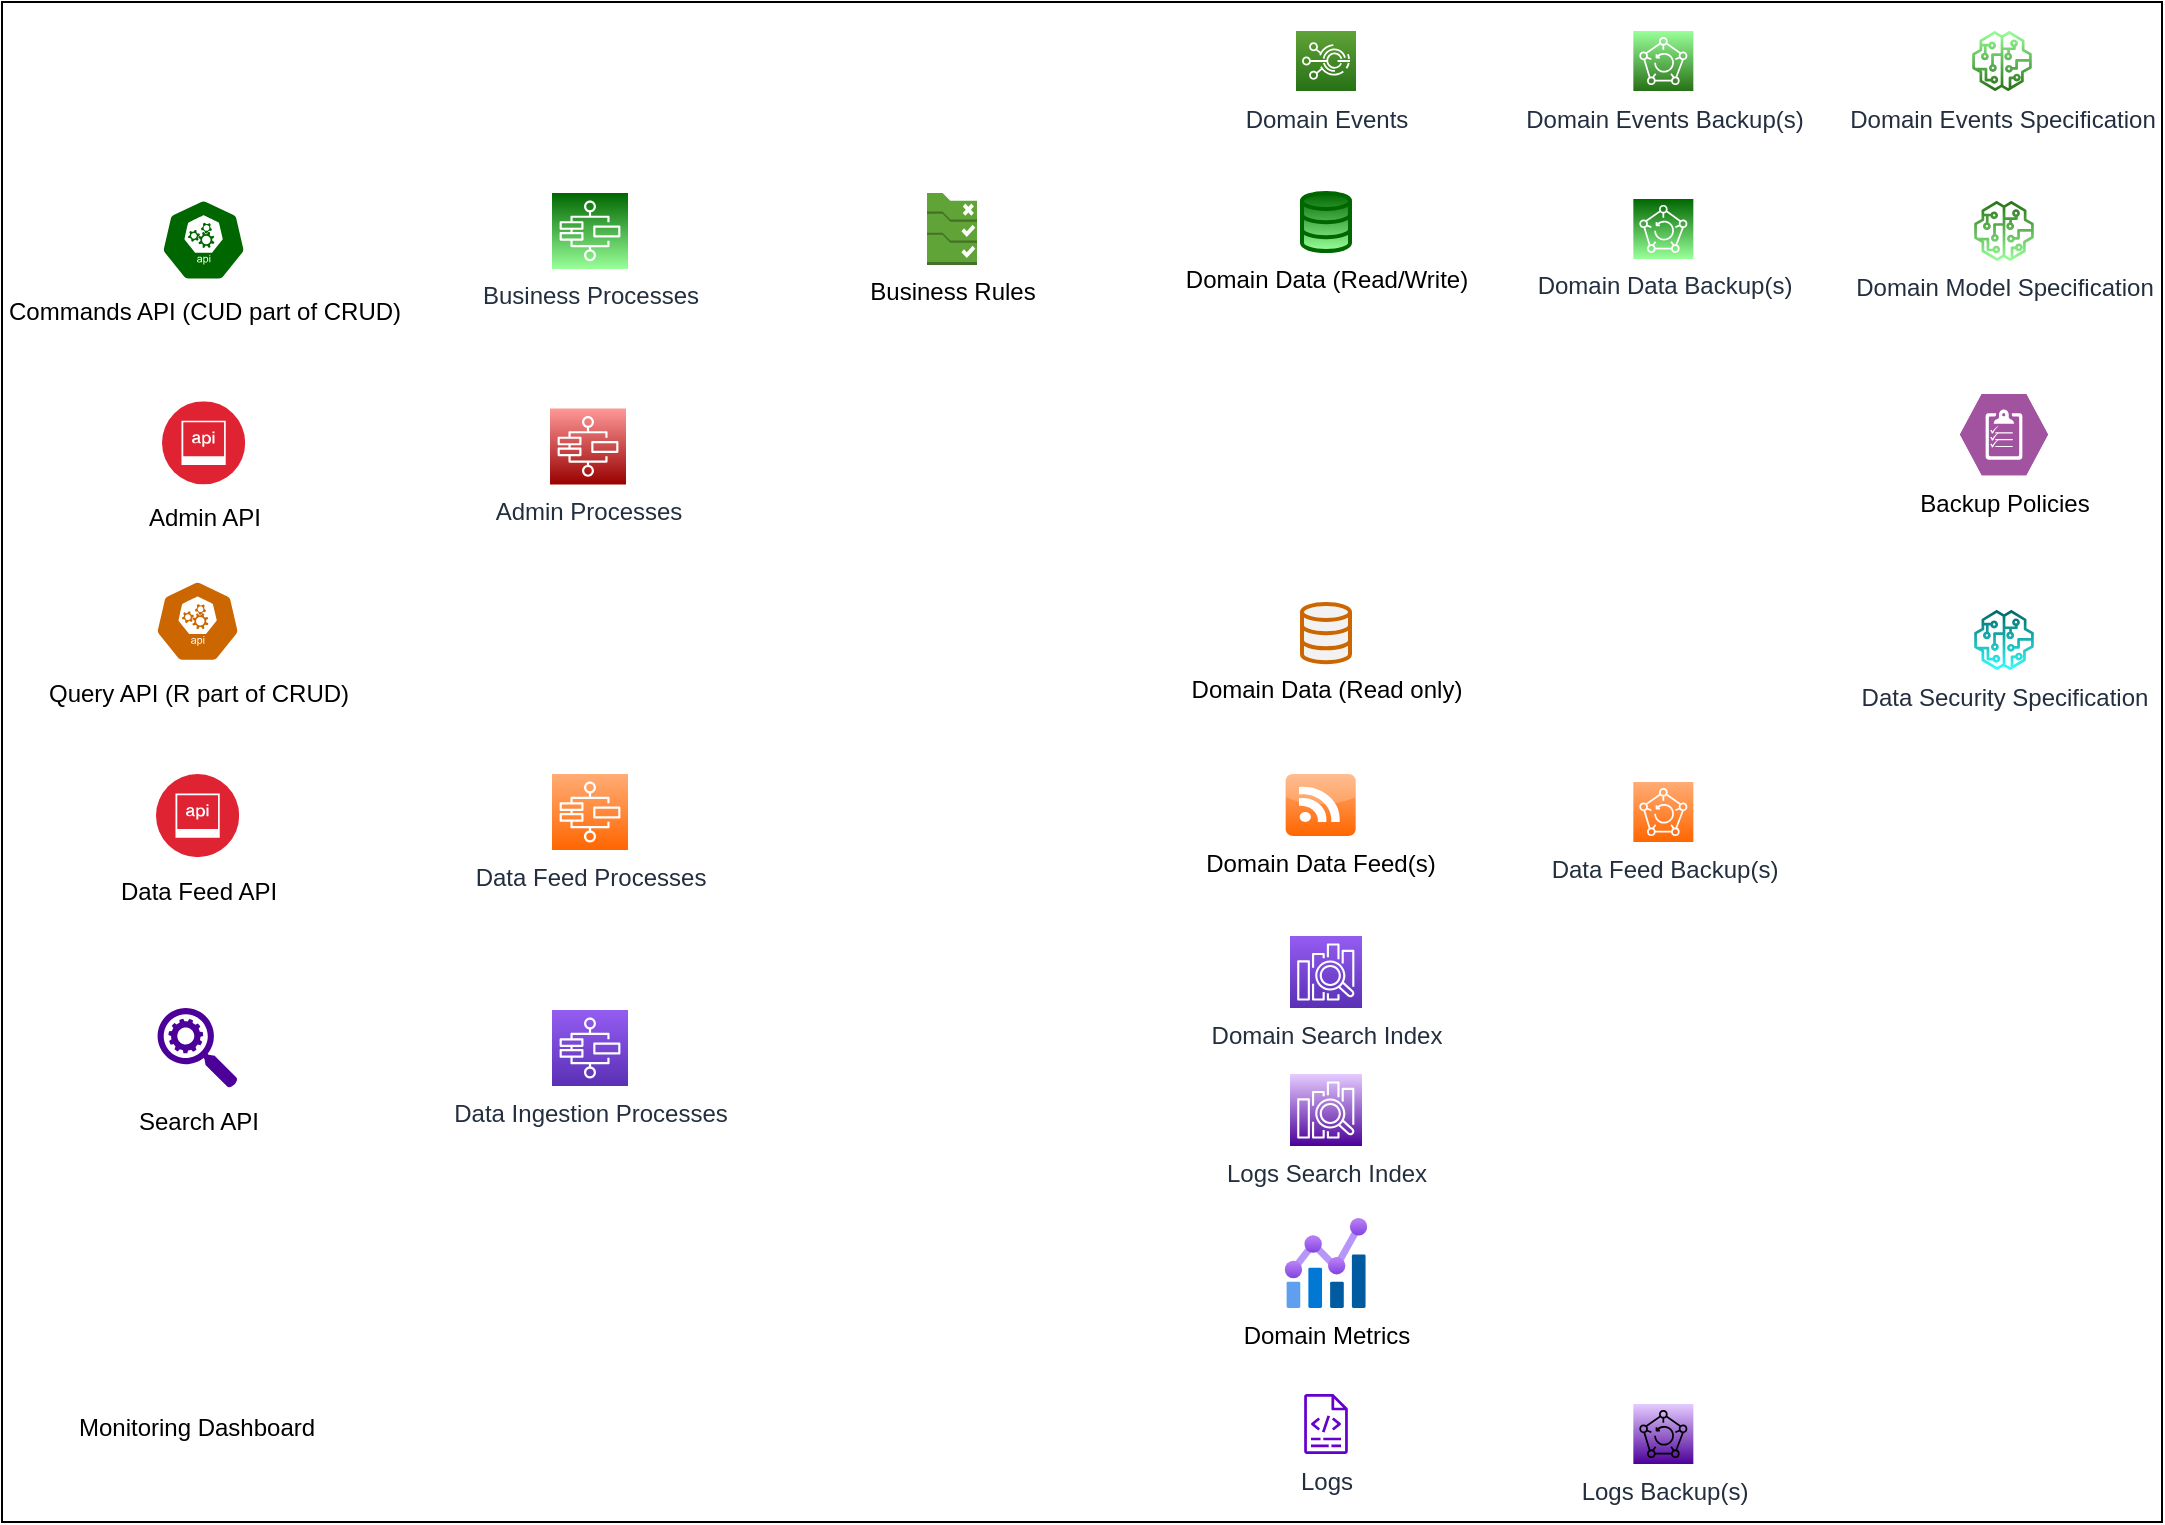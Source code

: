 <mxfile version="18.1.1" type="github" pages="2">
  <diagram id="YpfgOicpe_ktB0YQQekx" name="Big picture view - Business Domain">
    <mxGraphModel dx="1248" dy="804" grid="1" gridSize="10" guides="1" tooltips="1" connect="1" arrows="1" fold="1" page="1" pageScale="1" pageWidth="1169" pageHeight="827" math="0" shadow="0">
      <root>
        <mxCell id="0" />
        <mxCell id="1" parent="0" />
        <mxCell id="rvYusmREHdtUx_hZXpQg-1" value="" style="rounded=0;whiteSpace=wrap;html=1;fillColor=none;" parent="1" vertex="1">
          <mxGeometry x="40" y="34" width="1080" height="760" as="geometry" />
        </mxCell>
        <mxCell id="rvYusmREHdtUx_hZXpQg-4" value="&lt;br&gt;&lt;br&gt;&lt;br&gt;Search API" style="sketch=0;html=1;aspect=fixed;strokeColor=none;shadow=0;align=center;verticalAlign=top;fillColor=#4C0099;shape=mxgraph.gcp2.search_api" parent="1" vertex="1">
          <mxGeometry x="117.8" y="537" width="40" height="40" as="geometry" />
        </mxCell>
        <mxCell id="rvYusmREHdtUx_hZXpQg-5" value="Domain Data (Read/Write)" style="html=1;verticalLabelPosition=bottom;align=center;labelBackgroundColor=#ffffff;verticalAlign=top;strokeWidth=2;strokeColor=#006600;shadow=0;dashed=0;shape=mxgraph.ios7.icons.data;fillColor=#006600;gradientColor=#99FF99;" parent="1" vertex="1">
          <mxGeometry x="690" y="129.45" width="24" height="29.1" as="geometry" />
        </mxCell>
        <mxCell id="rvYusmREHdtUx_hZXpQg-7" value="Domain Search Index" style="sketch=0;points=[[0,0,0],[0.25,0,0],[0.5,0,0],[0.75,0,0],[1,0,0],[0,1,0],[0.25,1,0],[0.5,1,0],[0.75,1,0],[1,1,0],[0,0.25,0],[0,0.5,0],[0,0.75,0],[1,0.25,0],[1,0.5,0],[1,0.75,0]];outlineConnect=0;fontColor=#232F3E;gradientColor=#945DF2;gradientDirection=north;fillColor=#5A30B5;strokeColor=#ffffff;dashed=0;verticalLabelPosition=bottom;verticalAlign=top;align=center;html=1;fontSize=12;fontStyle=0;aspect=fixed;shape=mxgraph.aws4.resourceIcon;resIcon=mxgraph.aws4.elasticsearch_service;" parent="1" vertex="1">
          <mxGeometry x="684.0" y="501" width="36" height="36" as="geometry" />
        </mxCell>
        <mxCell id="rvYusmREHdtUx_hZXpQg-8" value="Domain Data (Read only)" style="html=1;verticalLabelPosition=bottom;align=center;labelBackgroundColor=#ffffff;verticalAlign=top;strokeWidth=2;strokeColor=#CC6600;shadow=0;dashed=0;shape=mxgraph.ios7.icons.data;fillColor=#F2F2F2;" parent="1" vertex="1">
          <mxGeometry x="690" y="335" width="24" height="29.1" as="geometry" />
        </mxCell>
        <mxCell id="rvYusmREHdtUx_hZXpQg-9" value="Logs" style="sketch=0;outlineConnect=0;fontColor=#232F3E;gradientColor=none;fillColor=#6600CC;strokeColor=none;dashed=0;verticalLabelPosition=bottom;verticalAlign=top;align=center;html=1;fontSize=12;fontStyle=0;aspect=fixed;pointerEvents=1;shape=mxgraph.aws4.logs;" parent="1" vertex="1">
          <mxGeometry x="681.83" y="730" width="40.34" height="30" as="geometry" />
        </mxCell>
        <mxCell id="rvYusmREHdtUx_hZXpQg-10" value="Logs Search Index" style="sketch=0;points=[[0,0,0],[0.25,0,0],[0.5,0,0],[0.75,0,0],[1,0,0],[0,1,0],[0.25,1,0],[0.5,1,0],[0.75,1,0],[1,1,0],[0,0.25,0],[0,0.5,0],[0,0.75,0],[1,0.25,0],[1,0.5,0],[1,0.75,0]];outlineConnect=0;fontColor=#232F3E;gradientColor=#E5CCFF;gradientDirection=north;fillColor=#4C0099;strokeColor=#ffffff;dashed=0;verticalLabelPosition=bottom;verticalAlign=top;align=center;html=1;fontSize=12;fontStyle=0;aspect=fixed;shape=mxgraph.aws4.resourceIcon;resIcon=mxgraph.aws4.elasticsearch_service;" parent="1" vertex="1">
          <mxGeometry x="684" y="570" width="36" height="36" as="geometry" />
        </mxCell>
        <mxCell id="rvYusmREHdtUx_hZXpQg-11" value="Business Processes" style="sketch=0;points=[[0,0,0],[0.25,0,0],[0.5,0,0],[0.75,0,0],[1,0,0],[0,1,0],[0.25,1,0],[0.5,1,0],[0.75,1,0],[1,1,0],[0,0.25,0],[0,0.5,0],[0,0.75,0],[1,0.25,0],[1,0.5,0],[1,0.75,0]];outlineConnect=0;fontColor=#232F3E;gradientColor=#99FF99;gradientDirection=south;fillColor=#006600;strokeColor=#ffffff;dashed=0;verticalLabelPosition=bottom;verticalAlign=top;align=center;html=1;fontSize=12;fontStyle=0;aspect=fixed;shape=mxgraph.aws4.resourceIcon;resIcon=mxgraph.aws4.step_functions;" parent="1" vertex="1">
          <mxGeometry x="315" y="129.45" width="38" height="38" as="geometry" />
        </mxCell>
        <mxCell id="rvYusmREHdtUx_hZXpQg-14" value="Domain Events" style="sketch=0;points=[[0,0,0],[0.25,0,0],[0.5,0,0],[0.75,0,0],[1,0,0],[0,1,0],[0.25,1,0],[0.5,1,0],[0.75,1,0],[1,1,0],[0,0.25,0],[0,0.5,0],[0,0.75,0],[1,0.25,0],[1,0.5,0],[1,0.75,0]];outlineConnect=0;fontColor=#232F3E;gradientColor=#60A337;gradientDirection=north;fillColor=#277116;strokeColor=#ffffff;dashed=0;verticalLabelPosition=bottom;verticalAlign=top;align=center;html=1;fontSize=12;fontStyle=0;aspect=fixed;shape=mxgraph.aws4.resourceIcon;resIcon=mxgraph.aws4.iot_events;" parent="1" vertex="1">
          <mxGeometry x="687" y="48.5" width="30" height="30" as="geometry" />
        </mxCell>
        <mxCell id="rvYusmREHdtUx_hZXpQg-16" value="Monitoring Dashboard" style="shape=image;html=1;verticalAlign=top;verticalLabelPosition=bottom;labelBackgroundColor=#ffffff;imageAspect=0;aspect=fixed;image=https://cdn1.iconfinder.com/data/icons/business-and-finance-20/200/vector_65_11-128.png;strokeColor=#006600;fillColor=#B0084D;gradientColor=#FF0C70;" parent="1" vertex="1">
          <mxGeometry x="106.8" y="673" width="60" height="60" as="geometry" />
        </mxCell>
        <mxCell id="rvYusmREHdtUx_hZXpQg-17" value="Domain Metrics" style="aspect=fixed;html=1;points=[];align=center;image;fontSize=12;image=img/lib/azure2/management_governance/Metrics.svg;strokeColor=#006600;fillColor=#B0084D;gradientColor=#FF0C70;" parent="1" vertex="1">
          <mxGeometry x="681.23" y="642" width="41.54" height="45" as="geometry" />
        </mxCell>
        <mxCell id="rvYusmREHdtUx_hZXpQg-20" value="&lt;font color=&quot;#000000&quot;&gt;Admin API&lt;/font&gt;" style="aspect=fixed;perimeter=ellipsePerimeter;html=1;align=center;shadow=0;dashed=0;fontColor=#4277BB;labelBackgroundColor=#ffffff;fontSize=12;spacingTop=3;image;image=img/lib/ibm/security/api_security.svg;strokeColor=#006600;fillColor=#B0084D;gradientColor=#FF0C70;" parent="1" vertex="1">
          <mxGeometry x="120" y="233.6" width="41.6" height="41.6" as="geometry" />
        </mxCell>
        <mxCell id="rvYusmREHdtUx_hZXpQg-23" value="Admin Processes" style="sketch=0;points=[[0,0,0],[0.25,0,0],[0.5,0,0],[0.75,0,0],[1,0,0],[0,1,0],[0.25,1,0],[0.5,1,0],[0.75,1,0],[1,1,0],[0,0.25,0],[0,0.5,0],[0,0.75,0],[1,0.25,0],[1,0.5,0],[1,0.75,0]];outlineConnect=0;fontColor=#232F3E;gradientColor=#FF9999;gradientDirection=north;fillColor=#990000;strokeColor=#ffffff;dashed=0;verticalLabelPosition=bottom;verticalAlign=top;align=center;html=1;fontSize=12;fontStyle=0;aspect=fixed;shape=mxgraph.aws4.resourceIcon;resIcon=mxgraph.aws4.step_functions;" parent="1" vertex="1">
          <mxGeometry x="314" y="237.2" width="38" height="38" as="geometry" />
        </mxCell>
        <mxCell id="rvYusmREHdtUx_hZXpQg-26" value="Domain Events Backup(s)" style="sketch=0;points=[[0,0,0],[0.25,0,0],[0.5,0,0],[0.75,0,0],[1,0,0],[0,1,0],[0.25,1,0],[0.5,1,0],[0.75,1,0],[1,1,0],[0,0.25,0],[0,0.5,0],[0,0.75,0],[1,0.25,0],[1,0.5,0],[1,0.75,0]];outlineConnect=0;fontColor=#232F3E;gradientColor=#99FF99;gradientDirection=north;fillColor=#277116;strokeColor=#ffffff;dashed=0;verticalLabelPosition=bottom;verticalAlign=top;align=center;html=1;fontSize=12;fontStyle=0;aspect=fixed;shape=mxgraph.aws4.resourceIcon;resIcon=mxgraph.aws4.backup;" parent="1" vertex="1">
          <mxGeometry x="855.67" y="48.5" width="30" height="30" as="geometry" />
        </mxCell>
        <mxCell id="rvYusmREHdtUx_hZXpQg-27" value="Domain Data&amp;nbsp;Backup(s)" style="sketch=0;points=[[0,0,0],[0.25,0,0],[0.5,0,0],[0.75,0,0],[1,0,0],[0,1,0],[0.25,1,0],[0.5,1,0],[0.75,1,0],[1,1,0],[0,0.25,0],[0,0.5,0],[0,0.75,0],[1,0.25,0],[1,0.5,0],[1,0.75,0]];outlineConnect=0;fontColor=#232F3E;gradientColor=#99FF99;gradientDirection=south;fillColor=#006600;strokeColor=#FFFFFF;dashed=0;verticalLabelPosition=bottom;verticalAlign=top;align=center;html=1;fontSize=12;fontStyle=0;aspect=fixed;shape=mxgraph.aws4.resourceIcon;resIcon=mxgraph.aws4.backup;" parent="1" vertex="1">
          <mxGeometry x="855.67" y="132.45" width="30" height="30" as="geometry" />
        </mxCell>
        <mxCell id="rvYusmREHdtUx_hZXpQg-28" value="Logs Backup(s)" style="sketch=0;points=[[0,0,0],[0.25,0,0],[0.5,0,0],[0.75,0,0],[1,0,0],[0,1,0],[0.25,1,0],[0.5,1,0],[0.75,1,0],[1,1,0],[0,0.25,0],[0,0.5,0],[0,0.75,0],[1,0.25,0],[1,0.5,0],[1,0.75,0]];outlineConnect=0;fontColor=#232F3E;gradientColor=#E5CCFF;gradientDirection=north;fillColor=#4C0099;strokeColor=none;dashed=0;verticalLabelPosition=bottom;verticalAlign=top;align=center;html=1;fontSize=12;fontStyle=0;aspect=fixed;shape=mxgraph.aws4.resourceIcon;resIcon=mxgraph.aws4.backup;" parent="1" vertex="1">
          <mxGeometry x="855.67" y="735" width="30" height="30" as="geometry" />
        </mxCell>
        <mxCell id="rvYusmREHdtUx_hZXpQg-31" value="Domain Events Specification" style="sketch=0;outlineConnect=0;fontColor=#232F3E;gradientColor=#99FF99;fillColor=#277116;strokeColor=none;dashed=0;verticalLabelPosition=bottom;verticalAlign=top;align=center;html=1;fontSize=12;fontStyle=0;aspect=fixed;pointerEvents=1;shape=mxgraph.aws4.sagemaker_model;gradientDirection=north;" parent="1" vertex="1">
          <mxGeometry x="1025" y="48.5" width="30" height="30" as="geometry" />
        </mxCell>
        <mxCell id="rvYusmREHdtUx_hZXpQg-32" value="Domain Model Specification" style="sketch=0;outlineConnect=0;fontColor=#232F3E;gradientColor=#99FF99;fillColor=#277116;strokeColor=none;dashed=0;verticalLabelPosition=bottom;verticalAlign=top;align=center;html=1;fontSize=12;fontStyle=0;aspect=fixed;pointerEvents=1;shape=mxgraph.aws4.sagemaker_model;gradientDirection=south;" parent="1" vertex="1">
          <mxGeometry x="1026" y="133.45" width="30" height="30" as="geometry" />
        </mxCell>
        <mxCell id="rvYusmREHdtUx_hZXpQg-36" value="Business Rules" style="outlineConnect=0;dashed=0;verticalLabelPosition=bottom;verticalAlign=top;align=center;html=1;shape=mxgraph.aws3.config_rule;fillColor=#60A337;gradientColor=none;fontColor=#000000;strokeColor=#006600;strokeWidth=4;" parent="1" vertex="1">
          <mxGeometry x="502.5" y="129.45" width="25" height="36" as="geometry" />
        </mxCell>
        <mxCell id="9aHXhwYlm7oNs_h8yyvi-1" value="Backup Policies" style="verticalLabelPosition=bottom;sketch=0;html=1;fillColor=#A153A0;strokeColor=#ffffff;verticalAlign=top;align=center;points=[[0,0.5,0],[0.125,0.25,0],[0.25,0,0],[0.5,0,0],[0.75,0,0],[0.875,0.25,0],[1,0.5,0],[0.875,0.75,0],[0.75,1,0],[0.5,1,0],[0.125,0.75,0]];pointerEvents=1;shape=mxgraph.cisco_safe.compositeIcon;bgIcon=mxgraph.cisco_safe.design.blank_device;resIcon=mxgraph.cisco_safe.design.policy;fontColor=#000000;" vertex="1" parent="1">
          <mxGeometry x="1019" y="230.0" width="44" height="40.6" as="geometry" />
        </mxCell>
        <mxCell id="9aHXhwYlm7oNs_h8yyvi-2" value="Data Security Specification" style="sketch=0;outlineConnect=0;fontColor=#232F3E;gradientColor=#33FFFF;fillColor=#006666;strokeColor=none;dashed=0;verticalLabelPosition=bottom;verticalAlign=top;align=center;html=1;fontSize=12;fontStyle=0;aspect=fixed;pointerEvents=1;shape=mxgraph.aws4.sagemaker_model;gradientDirection=south;" vertex="1" parent="1">
          <mxGeometry x="1026" y="338" width="30" height="30" as="geometry" />
        </mxCell>
        <mxCell id="9aHXhwYlm7oNs_h8yyvi-3" value="Domain Data Feed(s)" style="dashed=0;outlineConnect=0;html=1;align=center;labelPosition=center;verticalLabelPosition=bottom;verticalAlign=top;shape=mxgraph.webicons.feed;fillColor=#FFAC75;gradientColor=#FF6600;fontColor=#000000;strokeColor=#CC6600;strokeWidth=4;" vertex="1" parent="1">
          <mxGeometry x="681.83" y="420" width="35" height="31" as="geometry" />
        </mxCell>
        <mxCell id="9aHXhwYlm7oNs_h8yyvi-5" value="Data Feed Processes" style="sketch=0;points=[[0,0,0],[0.25,0,0],[0.5,0,0],[0.75,0,0],[1,0,0],[0,1,0],[0.25,1,0],[0.5,1,0],[0.75,1,0],[1,1,0],[0,0.25,0],[0,0.5,0],[0,0.75,0],[1,0.25,0],[1,0.5,0],[1,0.75,0]];outlineConnect=0;fontColor=#232F3E;gradientColor=#FF6600;gradientDirection=south;fillColor=#FFAC75;strokeColor=#FFFFFF;dashed=0;verticalLabelPosition=bottom;verticalAlign=top;align=center;html=1;fontSize=12;fontStyle=0;aspect=fixed;shape=mxgraph.aws4.resourceIcon;resIcon=mxgraph.aws4.step_functions;" vertex="1" parent="1">
          <mxGeometry x="315" y="420.0" width="38" height="38" as="geometry" />
        </mxCell>
        <mxCell id="9aHXhwYlm7oNs_h8yyvi-6" value="Data Ingestion Processes" style="sketch=0;points=[[0,0,0],[0.25,0,0],[0.5,0,0],[0.75,0,0],[1,0,0],[0,1,0],[0.25,1,0],[0.5,1,0],[0.75,1,0],[1,1,0],[0,0.25,0],[0,0.5,0],[0,0.75,0],[1,0.25,0],[1,0.5,0],[1,0.75,0]];outlineConnect=0;fontColor=#232F3E;gradientColor=#945DF2;gradientDirection=north;fillColor=#5A30B5;strokeColor=#FFFFFF;dashed=0;verticalLabelPosition=bottom;verticalAlign=top;align=center;html=1;fontSize=12;fontStyle=0;aspect=fixed;shape=mxgraph.aws4.resourceIcon;resIcon=mxgraph.aws4.step_functions;" vertex="1" parent="1">
          <mxGeometry x="315" y="538" width="38" height="38" as="geometry" />
        </mxCell>
        <mxCell id="9aHXhwYlm7oNs_h8yyvi-7" value="&lt;br&gt;&lt;br&gt;&lt;br&gt;&lt;br&gt;&lt;br&gt;Commands API (CUD part of CRUD)" style="sketch=0;html=1;dashed=0;whitespace=wrap;fillColor=#006600;strokeColor=#ffffff;points=[[0.005,0.63,0],[0.1,0.2,0],[0.9,0.2,0],[0.5,0,0],[0.995,0.63,0],[0.72,0.99,0],[0.5,1,0],[0.28,0.99,0]];shape=mxgraph.kubernetes.icon;prIcon=api;fontColor=#000000;gradientColor=#99FF99;" vertex="1" parent="1">
          <mxGeometry x="118.8" y="132.45" width="44" height="41" as="geometry" />
        </mxCell>
        <mxCell id="9aHXhwYlm7oNs_h8yyvi-8" value="&lt;br&gt;&lt;br&gt;&lt;br&gt;&lt;br&gt;&lt;br&gt;Query API (R part of CRUD)" style="sketch=0;html=1;dashed=0;whitespace=wrap;fillColor=#CC6600;strokeColor=#ffffff;points=[[0.005,0.63,0],[0.1,0.2,0],[0.9,0.2,0],[0.5,0,0],[0.995,0.63,0],[0.72,0.99,0],[0.5,1,0],[0.28,0.99,0]];shape=mxgraph.kubernetes.icon;prIcon=api;fontColor=#000000;gradientColor=none;" vertex="1" parent="1">
          <mxGeometry x="115.8" y="323.1" width="44" height="41" as="geometry" />
        </mxCell>
        <mxCell id="9aHXhwYlm7oNs_h8yyvi-9" value="&lt;font color=&quot;#000000&quot;&gt;Data Feed API&lt;/font&gt;" style="aspect=fixed;perimeter=ellipsePerimeter;html=1;align=center;shadow=0;dashed=0;fontColor=#4277BB;labelBackgroundColor=#ffffff;fontSize=12;spacingTop=3;image;image=img/lib/ibm/security/api_security.svg;strokeColor=#006600;fillColor=#B0084D;gradientColor=#FF0C70;" vertex="1" parent="1">
          <mxGeometry x="117" y="420" width="41.6" height="41.6" as="geometry" />
        </mxCell>
        <mxCell id="Sf-acoJhax5G-uQdif3t-1" value="Data Feed Backup(s)" style="sketch=0;points=[[0,0,0],[0.25,0,0],[0.5,0,0],[0.75,0,0],[1,0,0],[0,1,0],[0.25,1,0],[0.5,1,0],[0.75,1,0],[1,1,0],[0,0.25,0],[0,0.5,0],[0,0.75,0],[1,0.25,0],[1,0.5,0],[1,0.75,0]];outlineConnect=0;fontColor=#232F3E;gradientColor=#FF6600;gradientDirection=south;fillColor=#FFAC75;strokeColor=#FFFFFF;dashed=0;verticalLabelPosition=bottom;verticalAlign=top;align=center;html=1;fontSize=12;fontStyle=0;aspect=fixed;shape=mxgraph.aws4.resourceIcon;resIcon=mxgraph.aws4.backup;" vertex="1" parent="1">
          <mxGeometry x="855.67" y="424" width="30" height="30" as="geometry" />
        </mxCell>
      </root>
    </mxGraphModel>
  </diagram>
  <diagram name="Big picture view - Technical" id="hx1H9DJmWcId21KZSC7y">
    <mxGraphModel dx="1186" dy="764" grid="1" gridSize="10" guides="1" tooltips="1" connect="1" arrows="1" fold="1" page="1" pageScale="1" pageWidth="1169" pageHeight="827" math="0" shadow="0">
      <root>
        <mxCell id="8JEI-f0Y0mc0raWsWDQL-0" />
        <mxCell id="8JEI-f0Y0mc0raWsWDQL-1" parent="8JEI-f0Y0mc0raWsWDQL-0" />
        <mxCell id="8JEI-f0Y0mc0raWsWDQL-2" value="" style="rounded=0;whiteSpace=wrap;html=1;fillColor=none;" vertex="1" parent="8JEI-f0Y0mc0raWsWDQL-1">
          <mxGeometry x="40" y="34" width="1080" height="760" as="geometry" />
        </mxCell>
        <mxCell id="8JEI-f0Y0mc0raWsWDQL-3" value="&lt;br&gt;&lt;br&gt;&lt;br&gt;Search API" style="sketch=0;html=1;aspect=fixed;strokeColor=none;shadow=0;align=center;verticalAlign=top;fillColor=#4C0099;shape=mxgraph.gcp2.search_api" vertex="1" parent="8JEI-f0Y0mc0raWsWDQL-1">
          <mxGeometry x="117.8" y="537" width="40" height="40" as="geometry" />
        </mxCell>
        <mxCell id="8JEI-f0Y0mc0raWsWDQL-4" value="Domain Data (Read/Write)" style="html=1;verticalLabelPosition=bottom;align=center;labelBackgroundColor=#ffffff;verticalAlign=top;strokeWidth=2;strokeColor=#006600;shadow=0;dashed=0;shape=mxgraph.ios7.icons.data;fillColor=#006600;gradientColor=#99FF99;" vertex="1" parent="8JEI-f0Y0mc0raWsWDQL-1">
          <mxGeometry x="690" y="129.45" width="24" height="29.1" as="geometry" />
        </mxCell>
        <mxCell id="8JEI-f0Y0mc0raWsWDQL-5" value="Domain Search Index" style="sketch=0;points=[[0,0,0],[0.25,0,0],[0.5,0,0],[0.75,0,0],[1,0,0],[0,1,0],[0.25,1,0],[0.5,1,0],[0.75,1,0],[1,1,0],[0,0.25,0],[0,0.5,0],[0,0.75,0],[1,0.25,0],[1,0.5,0],[1,0.75,0]];outlineConnect=0;fontColor=#232F3E;gradientColor=#945DF2;gradientDirection=north;fillColor=#5A30B5;strokeColor=#ffffff;dashed=0;verticalLabelPosition=bottom;verticalAlign=top;align=center;html=1;fontSize=12;fontStyle=0;aspect=fixed;shape=mxgraph.aws4.resourceIcon;resIcon=mxgraph.aws4.elasticsearch_service;" vertex="1" parent="8JEI-f0Y0mc0raWsWDQL-1">
          <mxGeometry x="684.0" y="501" width="36" height="36" as="geometry" />
        </mxCell>
        <mxCell id="8JEI-f0Y0mc0raWsWDQL-6" value="Domain Data (Read only)" style="html=1;verticalLabelPosition=bottom;align=center;labelBackgroundColor=#ffffff;verticalAlign=top;strokeWidth=2;strokeColor=#CC6600;shadow=0;dashed=0;shape=mxgraph.ios7.icons.data;fillColor=#F2F2F2;" vertex="1" parent="8JEI-f0Y0mc0raWsWDQL-1">
          <mxGeometry x="690" y="335" width="24" height="29.1" as="geometry" />
        </mxCell>
        <mxCell id="8JEI-f0Y0mc0raWsWDQL-7" value="Logs" style="sketch=0;outlineConnect=0;fontColor=#232F3E;gradientColor=none;fillColor=#6600CC;strokeColor=none;dashed=0;verticalLabelPosition=bottom;verticalAlign=top;align=center;html=1;fontSize=12;fontStyle=0;aspect=fixed;pointerEvents=1;shape=mxgraph.aws4.logs;" vertex="1" parent="8JEI-f0Y0mc0raWsWDQL-1">
          <mxGeometry x="681.83" y="730" width="40.34" height="30" as="geometry" />
        </mxCell>
        <mxCell id="8JEI-f0Y0mc0raWsWDQL-8" value="Logs Search Index" style="sketch=0;points=[[0,0,0],[0.25,0,0],[0.5,0,0],[0.75,0,0],[1,0,0],[0,1,0],[0.25,1,0],[0.5,1,0],[0.75,1,0],[1,1,0],[0,0.25,0],[0,0.5,0],[0,0.75,0],[1,0.25,0],[1,0.5,0],[1,0.75,0]];outlineConnect=0;fontColor=#232F3E;gradientColor=#E5CCFF;gradientDirection=north;fillColor=#4C0099;strokeColor=#ffffff;dashed=0;verticalLabelPosition=bottom;verticalAlign=top;align=center;html=1;fontSize=12;fontStyle=0;aspect=fixed;shape=mxgraph.aws4.resourceIcon;resIcon=mxgraph.aws4.elasticsearch_service;" vertex="1" parent="8JEI-f0Y0mc0raWsWDQL-1">
          <mxGeometry x="684" y="570" width="36" height="36" as="geometry" />
        </mxCell>
        <mxCell id="8JEI-f0Y0mc0raWsWDQL-9" value="Business Processes" style="sketch=0;points=[[0,0,0],[0.25,0,0],[0.5,0,0],[0.75,0,0],[1,0,0],[0,1,0],[0.25,1,0],[0.5,1,0],[0.75,1,0],[1,1,0],[0,0.25,0],[0,0.5,0],[0,0.75,0],[1,0.25,0],[1,0.5,0],[1,0.75,0]];outlineConnect=0;fontColor=#232F3E;gradientColor=#99FF99;gradientDirection=south;fillColor=#006600;strokeColor=#ffffff;dashed=0;verticalLabelPosition=bottom;verticalAlign=top;align=center;html=1;fontSize=12;fontStyle=0;aspect=fixed;shape=mxgraph.aws4.resourceIcon;resIcon=mxgraph.aws4.step_functions;" vertex="1" parent="8JEI-f0Y0mc0raWsWDQL-1">
          <mxGeometry x="315" y="129.45" width="38" height="38" as="geometry" />
        </mxCell>
        <mxCell id="8JEI-f0Y0mc0raWsWDQL-10" value="Intermediate Storage Queue(s)" style="verticalLabelPosition=bottom;html=1;verticalAlign=top;align=center;strokeColor=none;fillColor=#0080A3;shape=mxgraph.azure.queue_generic;pointerEvents=1;strokeWidth=4;perimeterSpacing=2;" vertex="1" parent="8JEI-f0Y0mc0raWsWDQL-1">
          <mxGeometry x="490" y="56" width="50" height="15" as="geometry" />
        </mxCell>
        <mxCell id="8JEI-f0Y0mc0raWsWDQL-11" value="Domain Events" style="sketch=0;points=[[0,0,0],[0.25,0,0],[0.5,0,0],[0.75,0,0],[1,0,0],[0,1,0],[0.25,1,0],[0.5,1,0],[0.75,1,0],[1,1,0],[0,0.25,0],[0,0.5,0],[0,0.75,0],[1,0.25,0],[1,0.5,0],[1,0.75,0]];outlineConnect=0;fontColor=#232F3E;gradientColor=#60A337;gradientDirection=north;fillColor=#277116;strokeColor=#ffffff;dashed=0;verticalLabelPosition=bottom;verticalAlign=top;align=center;html=1;fontSize=12;fontStyle=0;aspect=fixed;shape=mxgraph.aws4.resourceIcon;resIcon=mxgraph.aws4.iot_events;" vertex="1" parent="8JEI-f0Y0mc0raWsWDQL-1">
          <mxGeometry x="687" y="48.5" width="30" height="30" as="geometry" />
        </mxCell>
        <mxCell id="8JEI-f0Y0mc0raWsWDQL-12" value="Monitoring Dashboard" style="shape=image;html=1;verticalAlign=top;verticalLabelPosition=bottom;labelBackgroundColor=#ffffff;imageAspect=0;aspect=fixed;image=https://cdn1.iconfinder.com/data/icons/business-and-finance-20/200/vector_65_11-128.png;strokeColor=#006600;fillColor=#B0084D;gradientColor=#FF0C70;" vertex="1" parent="8JEI-f0Y0mc0raWsWDQL-1">
          <mxGeometry x="106.8" y="673" width="60" height="60" as="geometry" />
        </mxCell>
        <mxCell id="8JEI-f0Y0mc0raWsWDQL-13" value="Domain Metrics" style="aspect=fixed;html=1;points=[];align=center;image;fontSize=12;image=img/lib/azure2/management_governance/Metrics.svg;strokeColor=#006600;fillColor=#B0084D;gradientColor=#FF0C70;" vertex="1" parent="8JEI-f0Y0mc0raWsWDQL-1">
          <mxGeometry x="681.23" y="642" width="41.54" height="45" as="geometry" />
        </mxCell>
        <mxCell id="8JEI-f0Y0mc0raWsWDQL-14" value="&lt;font color=&quot;#000000&quot;&gt;Admin API&lt;/font&gt;" style="aspect=fixed;perimeter=ellipsePerimeter;html=1;align=center;shadow=0;dashed=0;fontColor=#4277BB;labelBackgroundColor=#ffffff;fontSize=12;spacingTop=3;image;image=img/lib/ibm/security/api_security.svg;strokeColor=#006600;fillColor=#B0084D;gradientColor=#FF0C70;" vertex="1" parent="8JEI-f0Y0mc0raWsWDQL-1">
          <mxGeometry x="120" y="233.6" width="41.6" height="41.6" as="geometry" />
        </mxCell>
        <mxCell id="8JEI-f0Y0mc0raWsWDQL-15" value="Admin Processes" style="sketch=0;points=[[0,0,0],[0.25,0,0],[0.5,0,0],[0.75,0,0],[1,0,0],[0,1,0],[0.25,1,0],[0.5,1,0],[0.75,1,0],[1,1,0],[0,0.25,0],[0,0.5,0],[0,0.75,0],[1,0.25,0],[1,0.5,0],[1,0.75,0]];outlineConnect=0;fontColor=#232F3E;gradientColor=#FF9999;gradientDirection=north;fillColor=#990000;strokeColor=#ffffff;dashed=0;verticalLabelPosition=bottom;verticalAlign=top;align=center;html=1;fontSize=12;fontStyle=0;aspect=fixed;shape=mxgraph.aws4.resourceIcon;resIcon=mxgraph.aws4.step_functions;" vertex="1" parent="8JEI-f0Y0mc0raWsWDQL-1">
          <mxGeometry x="314" y="237.2" width="38" height="38" as="geometry" />
        </mxCell>
        <mxCell id="8JEI-f0Y0mc0raWsWDQL-16" value="Domain Events Backup(s)" style="sketch=0;points=[[0,0,0],[0.25,0,0],[0.5,0,0],[0.75,0,0],[1,0,0],[0,1,0],[0.25,1,0],[0.5,1,0],[0.75,1,0],[1,1,0],[0,0.25,0],[0,0.5,0],[0,0.75,0],[1,0.25,0],[1,0.5,0],[1,0.75,0]];outlineConnect=0;fontColor=#232F3E;gradientColor=#99FF99;gradientDirection=north;fillColor=#277116;strokeColor=#ffffff;dashed=0;verticalLabelPosition=bottom;verticalAlign=top;align=center;html=1;fontSize=12;fontStyle=0;aspect=fixed;shape=mxgraph.aws4.resourceIcon;resIcon=mxgraph.aws4.backup;" vertex="1" parent="8JEI-f0Y0mc0raWsWDQL-1">
          <mxGeometry x="855.67" y="48.5" width="30" height="30" as="geometry" />
        </mxCell>
        <mxCell id="8JEI-f0Y0mc0raWsWDQL-17" value="Domain Data&amp;nbsp;Backup(s)" style="sketch=0;points=[[0,0,0],[0.25,0,0],[0.5,0,0],[0.75,0,0],[1,0,0],[0,1,0],[0.25,1,0],[0.5,1,0],[0.75,1,0],[1,1,0],[0,0.25,0],[0,0.5,0],[0,0.75,0],[1,0.25,0],[1,0.5,0],[1,0.75,0]];outlineConnect=0;fontColor=#232F3E;gradientColor=#99FF99;gradientDirection=south;fillColor=#006600;strokeColor=#FFFFFF;dashed=0;verticalLabelPosition=bottom;verticalAlign=top;align=center;html=1;fontSize=12;fontStyle=0;aspect=fixed;shape=mxgraph.aws4.resourceIcon;resIcon=mxgraph.aws4.backup;" vertex="1" parent="8JEI-f0Y0mc0raWsWDQL-1">
          <mxGeometry x="855.67" y="132.45" width="30" height="30" as="geometry" />
        </mxCell>
        <mxCell id="8JEI-f0Y0mc0raWsWDQL-18" value="Logs Backup(s)" style="sketch=0;points=[[0,0,0],[0.25,0,0],[0.5,0,0],[0.75,0,0],[1,0,0],[0,1,0],[0.25,1,0],[0.5,1,0],[0.75,1,0],[1,1,0],[0,0.25,0],[0,0.5,0],[0,0.75,0],[1,0.25,0],[1,0.5,0],[1,0.75,0]];outlineConnect=0;fontColor=#232F3E;gradientColor=#E5CCFF;gradientDirection=north;fillColor=#4C0099;strokeColor=none;dashed=0;verticalLabelPosition=bottom;verticalAlign=top;align=center;html=1;fontSize=12;fontStyle=0;aspect=fixed;shape=mxgraph.aws4.resourceIcon;resIcon=mxgraph.aws4.backup;" vertex="1" parent="8JEI-f0Y0mc0raWsWDQL-1">
          <mxGeometry x="855.67" y="735" width="30" height="30" as="geometry" />
        </mxCell>
        <mxCell id="8JEI-f0Y0mc0raWsWDQL-19" value="Configuration Parameters" style="outlineConnect=0;dashed=0;verticalLabelPosition=bottom;verticalAlign=top;align=center;html=1;shape=mxgraph.aws3.parameter_store;fillColor=#759C3E;gradientColor=none;fontColor=#000000;strokeColor=#006600;strokeWidth=4;" vertex="1" parent="8JEI-f0Y0mc0raWsWDQL-1">
          <mxGeometry x="684.0" y="237.2" width="45" height="38" as="geometry" />
        </mxCell>
        <mxCell id="8JEI-f0Y0mc0raWsWDQL-20" value="Domain Events Specification" style="sketch=0;outlineConnect=0;fontColor=#232F3E;gradientColor=#99FF99;fillColor=#277116;strokeColor=none;dashed=0;verticalLabelPosition=bottom;verticalAlign=top;align=center;html=1;fontSize=12;fontStyle=0;aspect=fixed;pointerEvents=1;shape=mxgraph.aws4.sagemaker_model;gradientDirection=north;" vertex="1" parent="8JEI-f0Y0mc0raWsWDQL-1">
          <mxGeometry x="1025" y="48.5" width="30" height="30" as="geometry" />
        </mxCell>
        <mxCell id="8JEI-f0Y0mc0raWsWDQL-21" value="Domain Model Specification" style="sketch=0;outlineConnect=0;fontColor=#232F3E;gradientColor=#99FF99;fillColor=#277116;strokeColor=none;dashed=0;verticalLabelPosition=bottom;verticalAlign=top;align=center;html=1;fontSize=12;fontStyle=0;aspect=fixed;pointerEvents=1;shape=mxgraph.aws4.sagemaker_model;gradientDirection=south;" vertex="1" parent="8JEI-f0Y0mc0raWsWDQL-1">
          <mxGeometry x="1026" y="133.45" width="30" height="30" as="geometry" />
        </mxCell>
        <mxCell id="8JEI-f0Y0mc0raWsWDQL-22" value="Security Certificates" style="outlineConnect=0;dashed=0;verticalLabelPosition=bottom;verticalAlign=top;align=center;html=1;shape=mxgraph.aws3.certificate_manager;fillColor=#006666;gradientColor=#33FFFF;fontColor=#000000;strokeColor=none;strokeWidth=4;" vertex="1" parent="8JEI-f0Y0mc0raWsWDQL-1">
          <mxGeometry x="494.25" y="241.8" width="41.5" height="28.8" as="geometry" />
        </mxCell>
        <mxCell id="8JEI-f0Y0mc0raWsWDQL-23" value="Business Rules" style="outlineConnect=0;dashed=0;verticalLabelPosition=bottom;verticalAlign=top;align=center;html=1;shape=mxgraph.aws3.config_rule;fillColor=#60A337;gradientColor=none;fontColor=#000000;strokeColor=#006600;strokeWidth=4;" vertex="1" parent="8JEI-f0Y0mc0raWsWDQL-1">
          <mxGeometry x="502.5" y="129.45" width="25" height="36" as="geometry" />
        </mxCell>
        <mxCell id="8JEI-f0Y0mc0raWsWDQL-24" value="Backup Policies" style="verticalLabelPosition=bottom;sketch=0;html=1;fillColor=#A153A0;strokeColor=#ffffff;verticalAlign=top;align=center;points=[[0,0.5,0],[0.125,0.25,0],[0.25,0,0],[0.5,0,0],[0.75,0,0],[0.875,0.25,0],[1,0.5,0],[0.875,0.75,0],[0.75,1,0],[0.5,1,0],[0.125,0.75,0]];pointerEvents=1;shape=mxgraph.cisco_safe.compositeIcon;bgIcon=mxgraph.cisco_safe.design.blank_device;resIcon=mxgraph.cisco_safe.design.policy;fontColor=#000000;" vertex="1" parent="8JEI-f0Y0mc0raWsWDQL-1">
          <mxGeometry x="1018" y="235.9" width="44" height="40.6" as="geometry" />
        </mxCell>
        <mxCell id="8JEI-f0Y0mc0raWsWDQL-25" value="Data Security Specification" style="sketch=0;outlineConnect=0;fontColor=#232F3E;gradientColor=#33FFFF;fillColor=#006666;strokeColor=none;dashed=0;verticalLabelPosition=bottom;verticalAlign=top;align=center;html=1;fontSize=12;fontStyle=0;aspect=fixed;pointerEvents=1;shape=mxgraph.aws4.sagemaker_model;gradientDirection=south;" vertex="1" parent="8JEI-f0Y0mc0raWsWDQL-1">
          <mxGeometry x="1026" y="338" width="30" height="30" as="geometry" />
        </mxCell>
        <mxCell id="8JEI-f0Y0mc0raWsWDQL-26" value="Domain Data Feed(s)" style="dashed=0;outlineConnect=0;html=1;align=center;labelPosition=center;verticalLabelPosition=bottom;verticalAlign=top;shape=mxgraph.webicons.feed;fillColor=#FFAC75;gradientColor=#FF6600;fontColor=#000000;strokeColor=#CC6600;strokeWidth=4;" vertex="1" parent="8JEI-f0Y0mc0raWsWDQL-1">
          <mxGeometry x="681.83" y="420" width="35" height="31" as="geometry" />
        </mxCell>
        <mxCell id="8JEI-f0Y0mc0raWsWDQL-27" value="Data Feed Processes" style="sketch=0;points=[[0,0,0],[0.25,0,0],[0.5,0,0],[0.75,0,0],[1,0,0],[0,1,0],[0.25,1,0],[0.5,1,0],[0.75,1,0],[1,1,0],[0,0.25,0],[0,0.5,0],[0,0.75,0],[1,0.25,0],[1,0.5,0],[1,0.75,0]];outlineConnect=0;fontColor=#232F3E;gradientColor=#FF6600;gradientDirection=south;fillColor=#FFAC75;strokeColor=#FFFFFF;dashed=0;verticalLabelPosition=bottom;verticalAlign=top;align=center;html=1;fontSize=12;fontStyle=0;aspect=fixed;shape=mxgraph.aws4.resourceIcon;resIcon=mxgraph.aws4.step_functions;" vertex="1" parent="8JEI-f0Y0mc0raWsWDQL-1">
          <mxGeometry x="315" y="420.0" width="38" height="38" as="geometry" />
        </mxCell>
        <mxCell id="8JEI-f0Y0mc0raWsWDQL-28" value="Data Ingestion Processes" style="sketch=0;points=[[0,0,0],[0.25,0,0],[0.5,0,0],[0.75,0,0],[1,0,0],[0,1,0],[0.25,1,0],[0.5,1,0],[0.75,1,0],[1,1,0],[0,0.25,0],[0,0.5,0],[0,0.75,0],[1,0.25,0],[1,0.5,0],[1,0.75,0]];outlineConnect=0;fontColor=#232F3E;gradientColor=#945DF2;gradientDirection=north;fillColor=#5A30B5;strokeColor=#FFFFFF;dashed=0;verticalLabelPosition=bottom;verticalAlign=top;align=center;html=1;fontSize=12;fontStyle=0;aspect=fixed;shape=mxgraph.aws4.resourceIcon;resIcon=mxgraph.aws4.step_functions;" vertex="1" parent="8JEI-f0Y0mc0raWsWDQL-1">
          <mxGeometry x="315" y="538" width="38" height="38" as="geometry" />
        </mxCell>
        <mxCell id="8JEI-f0Y0mc0raWsWDQL-29" value="&lt;br&gt;&lt;br&gt;&lt;br&gt;&lt;br&gt;&lt;br&gt;Commands API (CUD part of CRUD)" style="sketch=0;html=1;dashed=0;whitespace=wrap;fillColor=#006600;strokeColor=#ffffff;points=[[0.005,0.63,0],[0.1,0.2,0],[0.9,0.2,0],[0.5,0,0],[0.995,0.63,0],[0.72,0.99,0],[0.5,1,0],[0.28,0.99,0]];shape=mxgraph.kubernetes.icon;prIcon=api;fontColor=#000000;gradientColor=#99FF99;" vertex="1" parent="8JEI-f0Y0mc0raWsWDQL-1">
          <mxGeometry x="118.8" y="132.45" width="44" height="41" as="geometry" />
        </mxCell>
        <mxCell id="8JEI-f0Y0mc0raWsWDQL-30" value="&lt;br&gt;&lt;br&gt;&lt;br&gt;&lt;br&gt;&lt;br&gt;Query API (R part of CRUD)" style="sketch=0;html=1;dashed=0;whitespace=wrap;fillColor=#CC6600;strokeColor=#ffffff;points=[[0.005,0.63,0],[0.1,0.2,0],[0.9,0.2,0],[0.5,0,0],[0.995,0.63,0],[0.72,0.99,0],[0.5,1,0],[0.28,0.99,0]];shape=mxgraph.kubernetes.icon;prIcon=api;fontColor=#000000;gradientColor=none;" vertex="1" parent="8JEI-f0Y0mc0raWsWDQL-1">
          <mxGeometry x="115.8" y="323.1" width="44" height="41" as="geometry" />
        </mxCell>
        <mxCell id="8JEI-f0Y0mc0raWsWDQL-31" value="&lt;font color=&quot;#000000&quot;&gt;Data Feed API&lt;/font&gt;" style="aspect=fixed;perimeter=ellipsePerimeter;html=1;align=center;shadow=0;dashed=0;fontColor=#4277BB;labelBackgroundColor=#ffffff;fontSize=12;spacingTop=3;image;image=img/lib/ibm/security/api_security.svg;strokeColor=#006600;fillColor=#B0084D;gradientColor=#FF0C70;" vertex="1" parent="8JEI-f0Y0mc0raWsWDQL-1">
          <mxGeometry x="117" y="420" width="41.6" height="41.6" as="geometry" />
        </mxCell>
      </root>
    </mxGraphModel>
  </diagram>
</mxfile>
